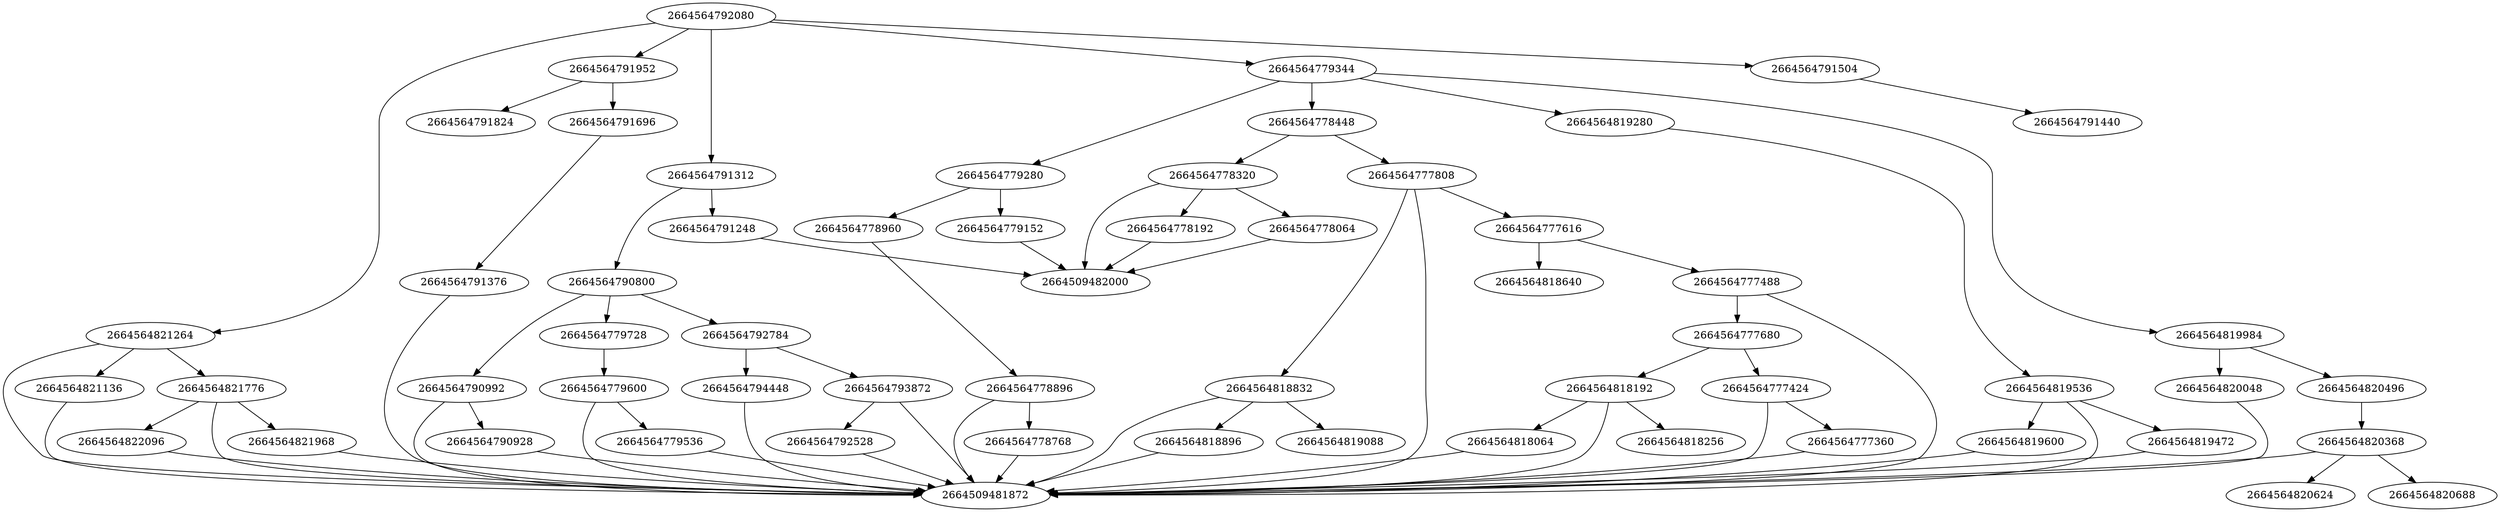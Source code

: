 strict digraph {
2664564778960 [type=Call];
2664564821264 [type=Subscript];
2664564791824 [type=arg];
2664564791952 [type=arguments];
2664509481872 [type=Load];
2664564790800 [type=Call];
2664564819472 [type=Name];
2664564819600 [type=Name];
2664564790928 [type=Name];
2664564778768 [type=Name];
2664564778896 [type=Attribute];
2664564819984 [type=ExceptHandler];
2664564791440 [type=Constant];
2664564779152 [type=Name];
2664564791696 [type=arg];
2664564779280 [type=Assign];
2664564820368 [type=Tuple];
2664564820496 [type=Return];
2664564779536 [type=Name];
2664564820624 [type=Constant];
2664564792080 [type=FunctionDef];
2664564821136 [type=Name];
2664564778192 [type=Name];
2664564778320 [type=Tuple];
2664564819280 [type=Return];
2664564778448 [type=Assign];
2664564820048 [type=Name];
2664564819536 [type=Tuple];
2664564790992 [type=Attribute];
2664564821776 [type=Tuple];
2664564818064 [type=Name];
2664564791248 [type=Name];
2664564821968 [type=Name];
2664564822096 [type=Name];
2664564818256 [type=Constant];
2664564777424 [type=Attribute];
2664564818640 [type=Constant];
2664564777680 [type=Call];
2664564777808 [type=Tuple];
2664564818896 [type=Name];
2664564794448 [type=Name];
2664564778064 [type=Name];
2664564791376 [type=Name];
2664564779344 [type=Try];
2664564791312 [type=Assign];
2664564791504 [type=Expr];
2664564818192 [type=Subscript];
2664564777360 [type=Name];
2664564793872 [type=Attribute];
2664564777488 [type=Attribute];
2664564779600 [type=Attribute];
2664564777616 [type=Call];
2664564779728 [type=keyword];
2664564820688 [type=Constant];
2664564818832 [type=Subscript];
2664509482000 [type=Store];
2664564819088 [type=Constant];
2664564792528 [type=Name];
2664564792784 [type=Call];
2664564778960 -> 2664564778896;
2664564821264 -> 2664564821136;
2664564821264 -> 2664564821776;
2664564821264 -> 2664509481872;
2664564791952 -> 2664564791824;
2664564791952 -> 2664564791696;
2664564790800 -> 2664564790992;
2664564790800 -> 2664564792784;
2664564790800 -> 2664564779728;
2664564819472 -> 2664509481872;
2664564819600 -> 2664509481872;
2664564790928 -> 2664509481872;
2664564778768 -> 2664509481872;
2664564778896 -> 2664564778768;
2664564778896 -> 2664509481872;
2664564819984 -> 2664564820048;
2664564819984 -> 2664564820496;
2664564779152 -> 2664509482000;
2664564791696 -> 2664564791376;
2664564779280 -> 2664564779152;
2664564779280 -> 2664564778960;
2664564820368 -> 2664564820688;
2664564820368 -> 2664564820624;
2664564820368 -> 2664509481872;
2664564820496 -> 2664564820368;
2664564779536 -> 2664509481872;
2664564792080 -> 2664564791952;
2664564792080 -> 2664564791504;
2664564792080 -> 2664564791312;
2664564792080 -> 2664564779344;
2664564792080 -> 2664564821264;
2664564821136 -> 2664509481872;
2664564778192 -> 2664509482000;
2664564778320 -> 2664564778192;
2664564778320 -> 2664564778064;
2664564778320 -> 2664509482000;
2664564819280 -> 2664564819536;
2664564778448 -> 2664564778320;
2664564778448 -> 2664564777808;
2664564820048 -> 2664509481872;
2664564819536 -> 2664564819472;
2664564819536 -> 2664564819600;
2664564819536 -> 2664509481872;
2664564790992 -> 2664564790928;
2664564790992 -> 2664509481872;
2664564821776 -> 2664564821968;
2664564821776 -> 2664564822096;
2664564821776 -> 2664509481872;
2664564818064 -> 2664509481872;
2664564791248 -> 2664509482000;
2664564821968 -> 2664509481872;
2664564822096 -> 2664509481872;
2664564777424 -> 2664564777360;
2664564777424 -> 2664509481872;
2664564777680 -> 2664564777424;
2664564777680 -> 2664564818192;
2664564777808 -> 2664564777616;
2664564777808 -> 2664564818832;
2664564777808 -> 2664509481872;
2664564818896 -> 2664509481872;
2664564794448 -> 2664509481872;
2664564778064 -> 2664509482000;
2664564791376 -> 2664509481872;
2664564779344 -> 2664564779280;
2664564779344 -> 2664564778448;
2664564779344 -> 2664564819280;
2664564779344 -> 2664564819984;
2664564791312 -> 2664564791248;
2664564791312 -> 2664564790800;
2664564791504 -> 2664564791440;
2664564818192 -> 2664564818064;
2664564818192 -> 2664564818256;
2664564818192 -> 2664509481872;
2664564777360 -> 2664509481872;
2664564793872 -> 2664564792528;
2664564793872 -> 2664509481872;
2664564777488 -> 2664564777680;
2664564777488 -> 2664509481872;
2664564779600 -> 2664564779536;
2664564779600 -> 2664509481872;
2664564777616 -> 2664564777488;
2664564777616 -> 2664564818640;
2664564779728 -> 2664564779600;
2664564818832 -> 2664564818896;
2664564818832 -> 2664564819088;
2664564818832 -> 2664509481872;
2664564792528 -> 2664509481872;
2664564792784 -> 2664564793872;
2664564792784 -> 2664564794448;
}
